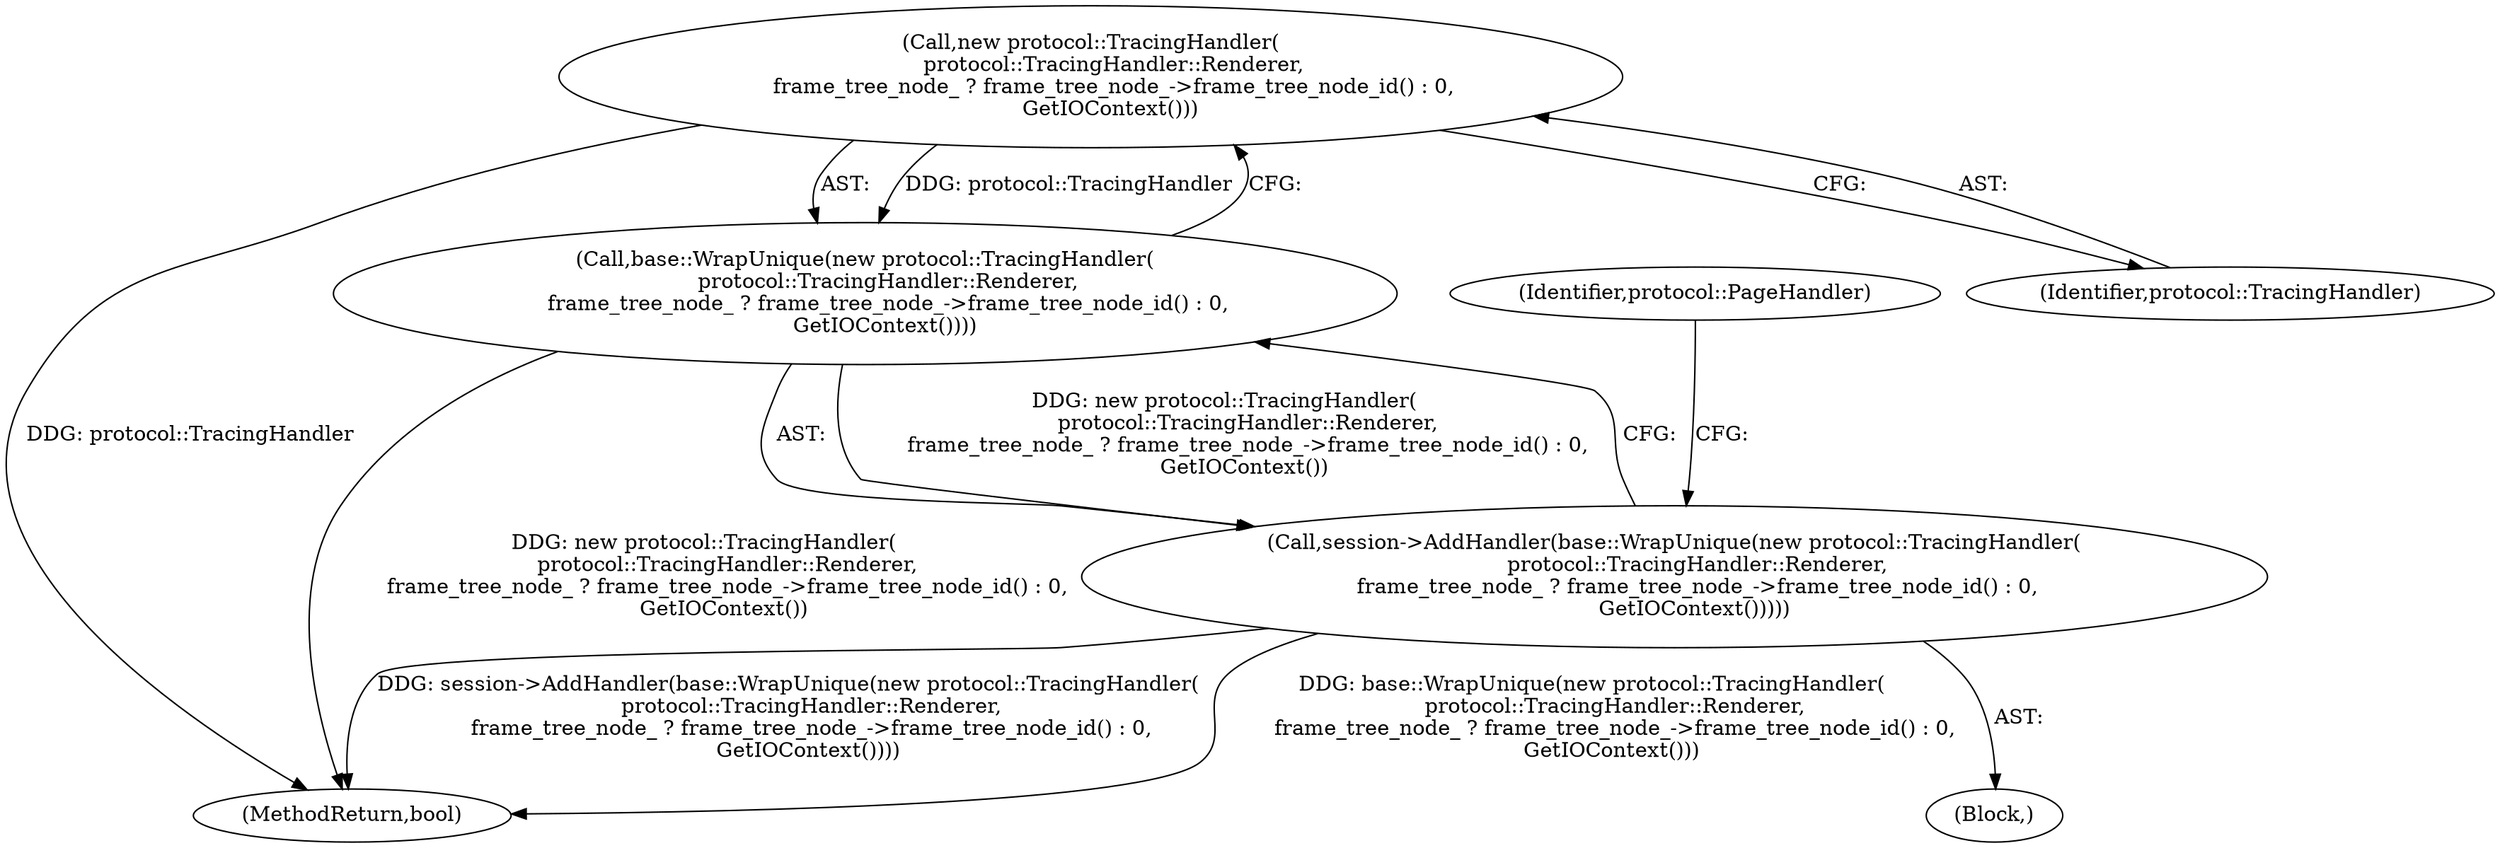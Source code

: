 digraph "0_Chrome_46f5cfb6414c04b65cba4ec59ca992f338934fc9@API" {
"1000175" [label="(Call,new protocol::TracingHandler(\n       protocol::TracingHandler::Renderer,\n       frame_tree_node_ ? frame_tree_node_->frame_tree_node_id() : 0,\n      GetIOContext()))"];
"1000174" [label="(Call,base::WrapUnique(new protocol::TracingHandler(\n       protocol::TracingHandler::Renderer,\n       frame_tree_node_ ? frame_tree_node_->frame_tree_node_id() : 0,\n      GetIOContext())))"];
"1000173" [label="(Call,session->AddHandler(base::WrapUnique(new protocol::TracingHandler(\n       protocol::TracingHandler::Renderer,\n       frame_tree_node_ ? frame_tree_node_->frame_tree_node_id() : 0,\n      GetIOContext()))))"];
"1000180" [label="(Identifier,protocol::PageHandler)"];
"1000176" [label="(Identifier,protocol::TracingHandler)"];
"1000175" [label="(Call,new protocol::TracingHandler(\n       protocol::TracingHandler::Renderer,\n       frame_tree_node_ ? frame_tree_node_->frame_tree_node_id() : 0,\n      GetIOContext()))"];
"1000174" [label="(Call,base::WrapUnique(new protocol::TracingHandler(\n       protocol::TracingHandler::Renderer,\n       frame_tree_node_ ? frame_tree_node_->frame_tree_node_id() : 0,\n      GetIOContext())))"];
"1000173" [label="(Call,session->AddHandler(base::WrapUnique(new protocol::TracingHandler(\n       protocol::TracingHandler::Renderer,\n       frame_tree_node_ ? frame_tree_node_->frame_tree_node_id() : 0,\n      GetIOContext()))))"];
"1000210" [label="(MethodReturn,bool)"];
"1000103" [label="(Block,)"];
"1000175" -> "1000174"  [label="AST: "];
"1000175" -> "1000176"  [label="CFG: "];
"1000176" -> "1000175"  [label="AST: "];
"1000174" -> "1000175"  [label="CFG: "];
"1000175" -> "1000210"  [label="DDG: protocol::TracingHandler"];
"1000175" -> "1000174"  [label="DDG: protocol::TracingHandler"];
"1000174" -> "1000173"  [label="AST: "];
"1000173" -> "1000174"  [label="CFG: "];
"1000174" -> "1000210"  [label="DDG: new protocol::TracingHandler(\n       protocol::TracingHandler::Renderer,\n       frame_tree_node_ ? frame_tree_node_->frame_tree_node_id() : 0,\n      GetIOContext())"];
"1000174" -> "1000173"  [label="DDG: new protocol::TracingHandler(\n       protocol::TracingHandler::Renderer,\n       frame_tree_node_ ? frame_tree_node_->frame_tree_node_id() : 0,\n      GetIOContext())"];
"1000173" -> "1000103"  [label="AST: "];
"1000180" -> "1000173"  [label="CFG: "];
"1000173" -> "1000210"  [label="DDG: session->AddHandler(base::WrapUnique(new protocol::TracingHandler(\n       protocol::TracingHandler::Renderer,\n       frame_tree_node_ ? frame_tree_node_->frame_tree_node_id() : 0,\n      GetIOContext())))"];
"1000173" -> "1000210"  [label="DDG: base::WrapUnique(new protocol::TracingHandler(\n       protocol::TracingHandler::Renderer,\n       frame_tree_node_ ? frame_tree_node_->frame_tree_node_id() : 0,\n      GetIOContext()))"];
}
